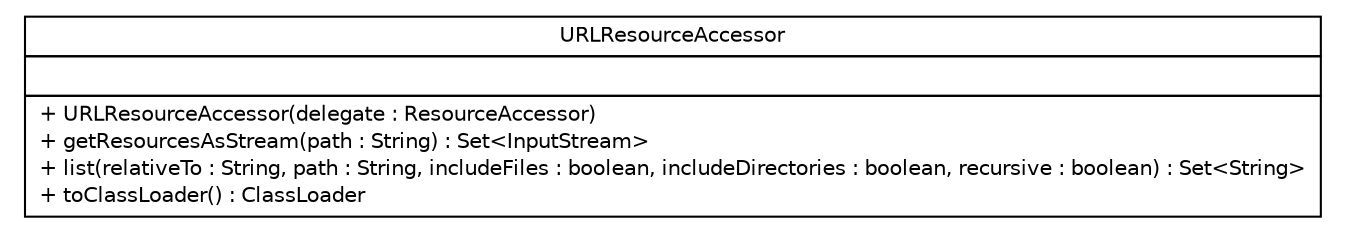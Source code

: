 #!/usr/local/bin/dot
#
# Class diagram 
# Generated by UMLGraph version R5_6-24-gf6e263 (http://www.umlgraph.org/)
#

digraph G {
	edge [fontname="Helvetica",fontsize=10,labelfontname="Helvetica",labelfontsize=10];
	node [fontname="Helvetica",fontsize=10,shape=plaintext];
	nodesep=0.25;
	ranksep=0.5;
	// com.edugility.liquibase.URLResourceAccessor
	c0 [label=<<table title="com.edugility.liquibase.URLResourceAccessor" border="0" cellborder="1" cellspacing="0" cellpadding="2" port="p" href="./URLResourceAccessor.html">
		<tr><td><table border="0" cellspacing="0" cellpadding="1">
<tr><td align="center" balign="center"> URLResourceAccessor </td></tr>
		</table></td></tr>
		<tr><td><table border="0" cellspacing="0" cellpadding="1">
<tr><td align="left" balign="left">  </td></tr>
		</table></td></tr>
		<tr><td><table border="0" cellspacing="0" cellpadding="1">
<tr><td align="left" balign="left"> + URLResourceAccessor(delegate : ResourceAccessor) </td></tr>
<tr><td align="left" balign="left"> + getResourcesAsStream(path : String) : Set&lt;InputStream&gt; </td></tr>
<tr><td align="left" balign="left"> + list(relativeTo : String, path : String, includeFiles : boolean, includeDirectories : boolean, recursive : boolean) : Set&lt;String&gt; </td></tr>
<tr><td align="left" balign="left"> + toClassLoader() : ClassLoader </td></tr>
		</table></td></tr>
		</table>>, URL="./URLResourceAccessor.html", fontname="Helvetica", fontcolor="black", fontsize=10.0];
}

